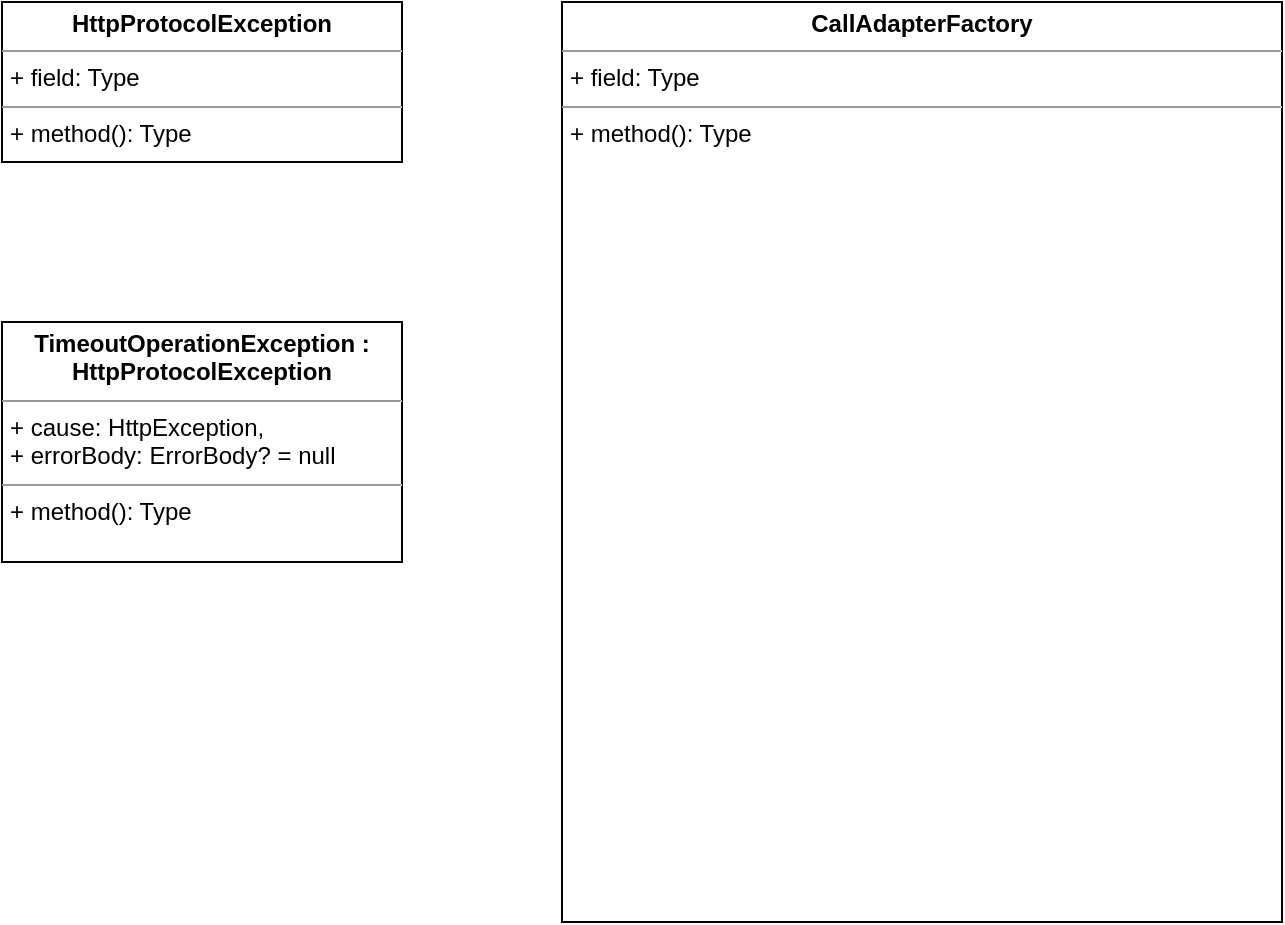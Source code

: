 <mxfile version="20.0.4" type="github">
  <diagram id="lNRKU847BdrLor7_vFtG" name="Page-1">
    <mxGraphModel dx="541" dy="343" grid="1" gridSize="10" guides="1" tooltips="1" connect="1" arrows="1" fold="1" page="1" pageScale="1" pageWidth="827" pageHeight="1169" math="0" shadow="0">
      <root>
        <mxCell id="0" />
        <mxCell id="1" parent="0" />
        <mxCell id="KZhucVSLcrLX6EzS0dm_-1" value="&lt;p style=&quot;margin:0px;margin-top:4px;text-align:center;&quot;&gt;&lt;b&gt;HttpProtocolException&lt;/b&gt;&lt;/p&gt;&lt;hr size=&quot;1&quot;&gt;&lt;p style=&quot;margin:0px;margin-left:4px;&quot;&gt;+ field: Type&lt;/p&gt;&lt;hr size=&quot;1&quot;&gt;&lt;p style=&quot;margin:0px;margin-left:4px;&quot;&gt;+ method(): Type&lt;/p&gt;" style="verticalAlign=top;align=left;overflow=fill;fontSize=12;fontFamily=Helvetica;html=1;" vertex="1" parent="1">
          <mxGeometry x="120" y="120" width="200" height="80" as="geometry" />
        </mxCell>
        <mxCell id="KZhucVSLcrLX6EzS0dm_-2" value="&lt;p style=&quot;margin:0px;margin-top:4px;text-align:center;&quot;&gt;&lt;b&gt;TimeoutOperationException :&lt;br&gt;HttpProtocolException&lt;/b&gt;&lt;br&gt;&lt;/p&gt;&lt;hr size=&quot;1&quot;&gt;&lt;p style=&quot;margin:0px;margin-left:4px;&quot;&gt;+ cause: HttpException,&lt;br&gt;+ errorBody: ErrorBody? = null&lt;/p&gt;&lt;hr size=&quot;1&quot;&gt;&lt;p style=&quot;margin:0px;margin-left:4px;&quot;&gt;+ method(): Type&lt;/p&gt;" style="verticalAlign=top;align=left;overflow=fill;fontSize=12;fontFamily=Helvetica;html=1;" vertex="1" parent="1">
          <mxGeometry x="120" y="280" width="200" height="120" as="geometry" />
        </mxCell>
        <mxCell id="KZhucVSLcrLX6EzS0dm_-3" value="&lt;p style=&quot;margin:0px;margin-top:4px;text-align:center;&quot;&gt;&lt;b&gt;CallAdapterFactory&lt;/b&gt;&lt;/p&gt;&lt;hr size=&quot;1&quot;&gt;&lt;p style=&quot;margin:0px;margin-left:4px;&quot;&gt;+ field: Type&lt;/p&gt;&lt;hr size=&quot;1&quot;&gt;&lt;p style=&quot;margin:0px;margin-left:4px;&quot;&gt;+ method(): Type&lt;/p&gt;" style="verticalAlign=top;align=left;overflow=fill;fontSize=12;fontFamily=Helvetica;html=1;" vertex="1" parent="1">
          <mxGeometry x="400" y="120" width="360" height="460" as="geometry" />
        </mxCell>
      </root>
    </mxGraphModel>
  </diagram>
</mxfile>
